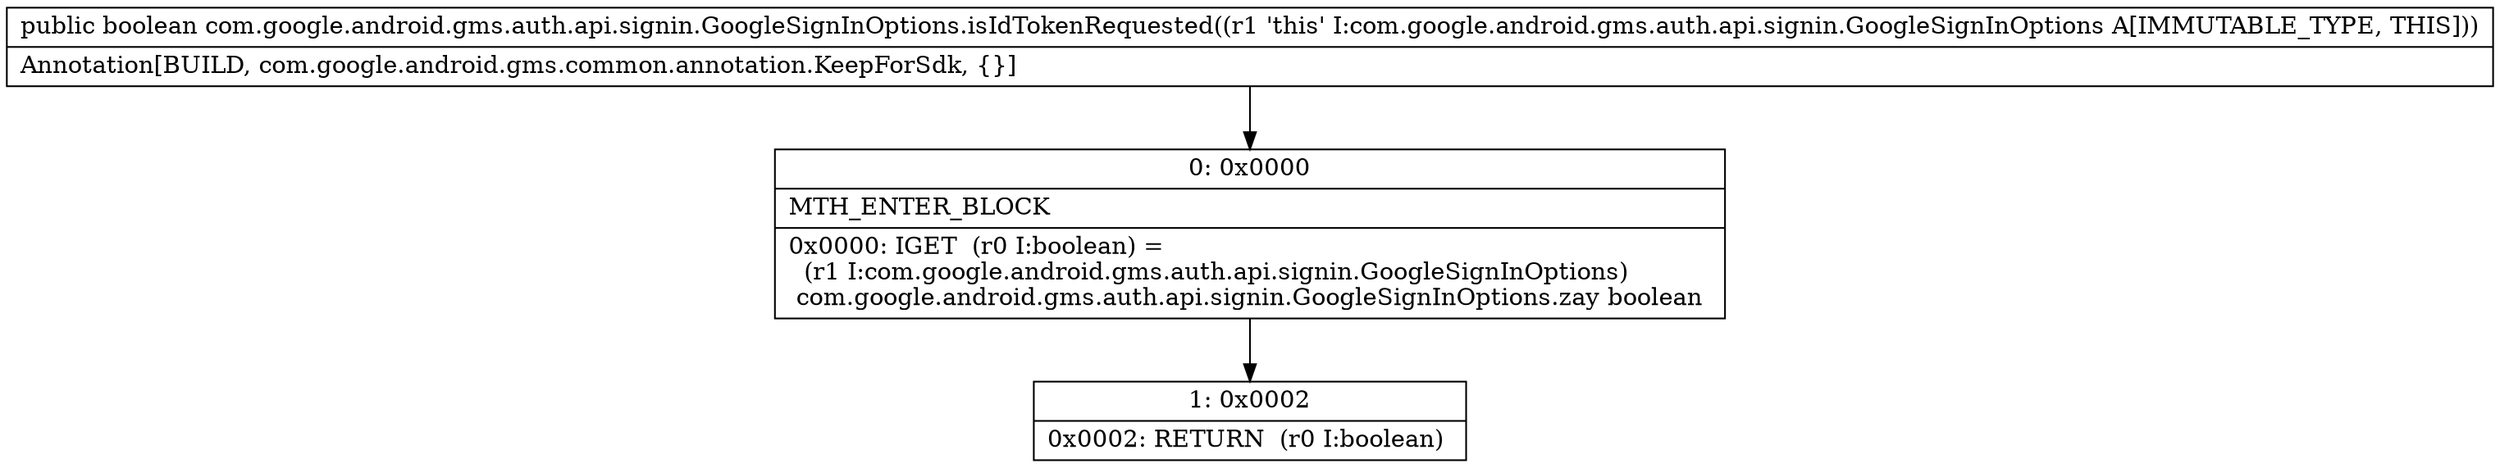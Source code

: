 digraph "CFG forcom.google.android.gms.auth.api.signin.GoogleSignInOptions.isIdTokenRequested()Z" {
Node_0 [shape=record,label="{0\:\ 0x0000|MTH_ENTER_BLOCK\l|0x0000: IGET  (r0 I:boolean) = \l  (r1 I:com.google.android.gms.auth.api.signin.GoogleSignInOptions)\l com.google.android.gms.auth.api.signin.GoogleSignInOptions.zay boolean \l}"];
Node_1 [shape=record,label="{1\:\ 0x0002|0x0002: RETURN  (r0 I:boolean) \l}"];
MethodNode[shape=record,label="{public boolean com.google.android.gms.auth.api.signin.GoogleSignInOptions.isIdTokenRequested((r1 'this' I:com.google.android.gms.auth.api.signin.GoogleSignInOptions A[IMMUTABLE_TYPE, THIS]))  | Annotation[BUILD, com.google.android.gms.common.annotation.KeepForSdk, \{\}]\l}"];
MethodNode -> Node_0;
Node_0 -> Node_1;
}

